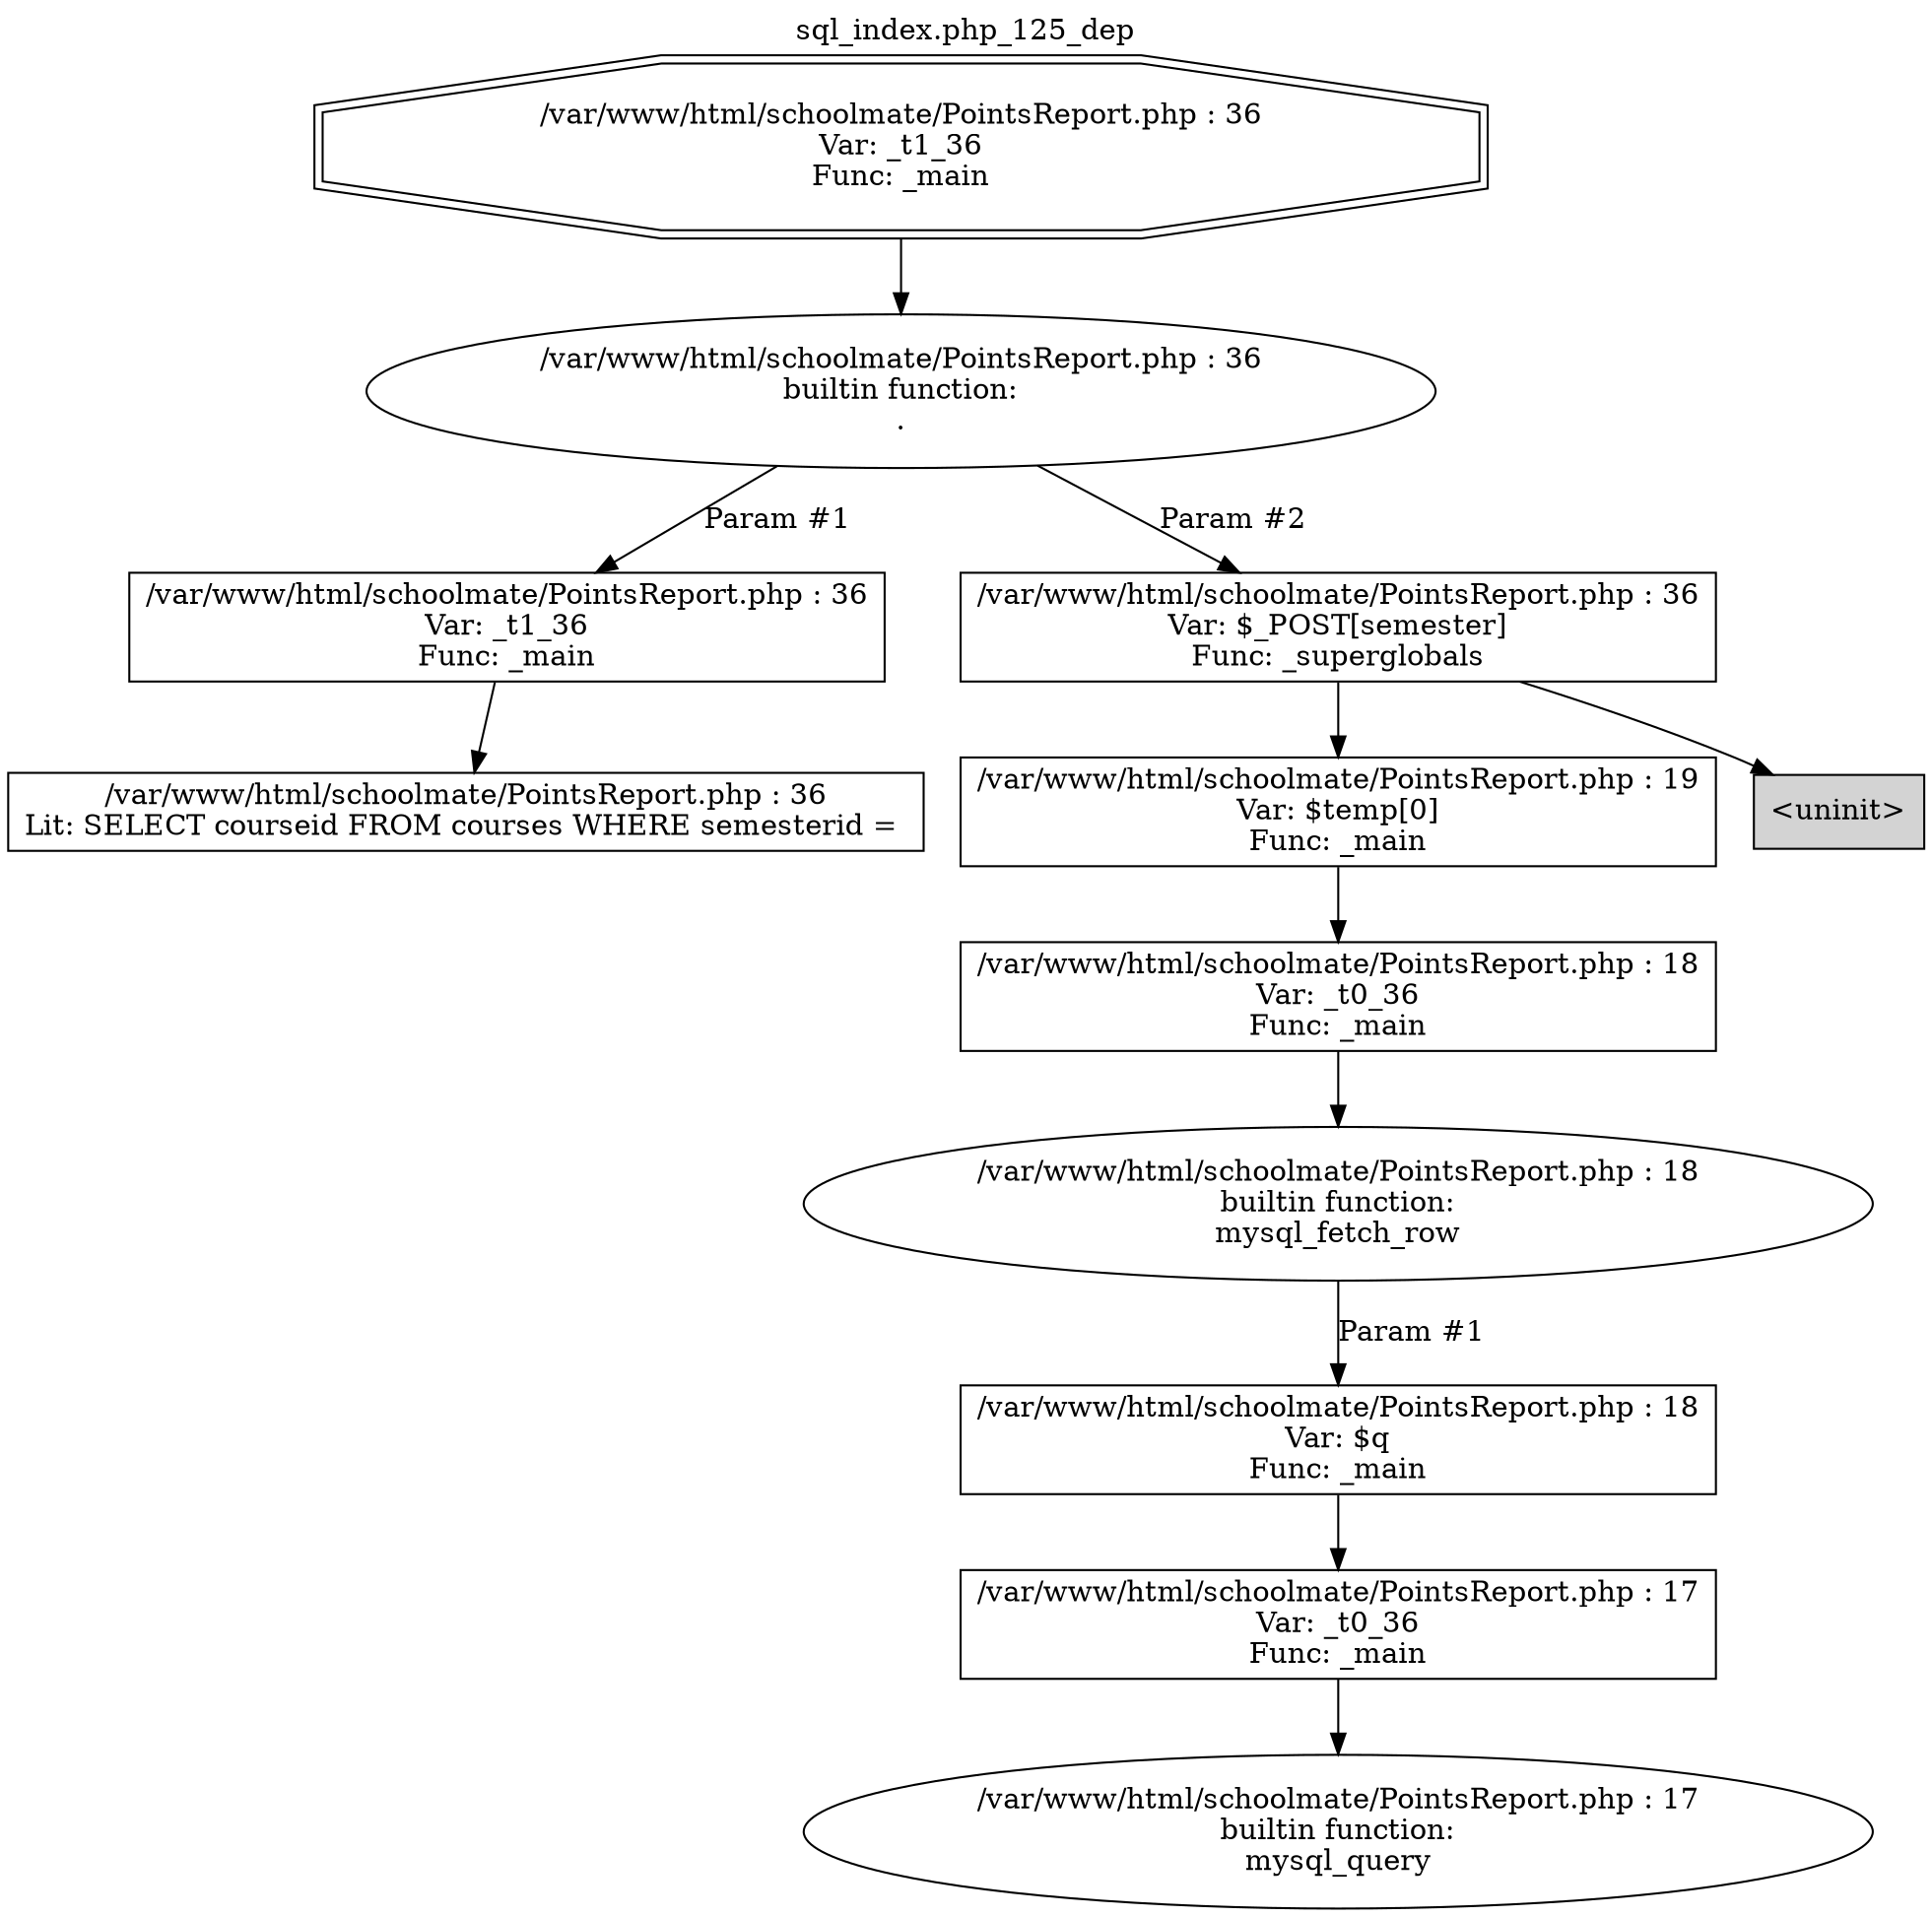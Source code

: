 digraph cfg {
  label="sql_index.php_125_dep";
  labelloc=t;
  n1 [shape=doubleoctagon, label="/var/www/html/schoolmate/PointsReport.php : 36\nVar: _t1_36\nFunc: _main\n"];
  n2 [shape=ellipse, label="/var/www/html/schoolmate/PointsReport.php : 36\nbuiltin function:\n.\n"];
  n3 [shape=box, label="/var/www/html/schoolmate/PointsReport.php : 36\nVar: _t1_36\nFunc: _main\n"];
  n4 [shape=box, label="/var/www/html/schoolmate/PointsReport.php : 36\nLit: SELECT courseid FROM courses WHERE semesterid = \n"];
  n5 [shape=box, label="/var/www/html/schoolmate/PointsReport.php : 36\nVar: $_POST[semester]\nFunc: _superglobals\n"];
  n6 [shape=box, label="/var/www/html/schoolmate/PointsReport.php : 19\nVar: $temp[0]\nFunc: _main\n"];
  n7 [shape=box, label="/var/www/html/schoolmate/PointsReport.php : 18\nVar: _t0_36\nFunc: _main\n"];
  n8 [shape=ellipse, label="/var/www/html/schoolmate/PointsReport.php : 18\nbuiltin function:\nmysql_fetch_row\n"];
  n9 [shape=box, label="/var/www/html/schoolmate/PointsReport.php : 18\nVar: $q\nFunc: _main\n"];
  n10 [shape=box, label="/var/www/html/schoolmate/PointsReport.php : 17\nVar: _t0_36\nFunc: _main\n"];
  n11 [shape=ellipse, label="/var/www/html/schoolmate/PointsReport.php : 17\nbuiltin function:\nmysql_query\n"];
  n12 [shape=box, label="<uninit>",style=filled];
  n1 -> n2;
  n3 -> n4;
  n2 -> n3[label="Param #1"];
  n2 -> n5[label="Param #2"];
  n7 -> n8;
  n10 -> n11;
  n9 -> n10;
  n8 -> n9[label="Param #1"];
  n6 -> n7;
  n5 -> n6;
  n5 -> n12;
}

